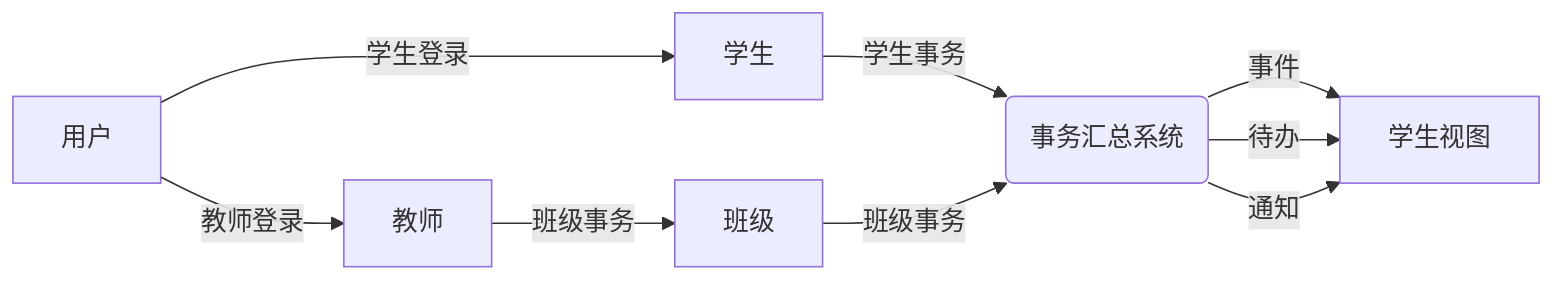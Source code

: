 flowchart LR
    User["用户"]
    Student["学生"]
    Teacher["教师"]
    Class["班级"]
    StudentView["学生视图"]
    EventCenter("事务汇总系统")

    User -->|"学生登录"| Student
    User -->|"教师登录"| Teacher
    Student -->|"学生事务"| EventCenter 
    Teacher -->|"班级事务"| Class -->|"班级事务"| EventCenter
    EventCenter -->|"事件"| StudentView
    EventCenter -->|"待办"| StudentView
    EventCenter -->|"通知"| StudentView
